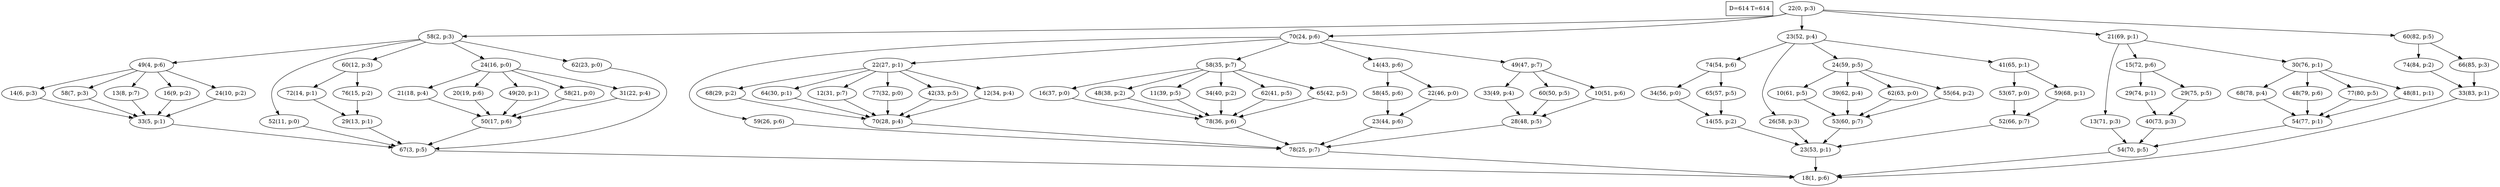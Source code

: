 digraph Task {
i [shape=box, label="D=614 T=614"]; 
0 [label="22(0, p:3)"];
1 [label="18(1, p:6)"];
2 [label="58(2, p:3)"];
3 [label="67(3, p:5)"];
4 [label="49(4, p:6)"];
5 [label="33(5, p:1)"];
6 [label="14(6, p:3)"];
7 [label="58(7, p:3)"];
8 [label="13(8, p:7)"];
9 [label="16(9, p:2)"];
10 [label="24(10, p:2)"];
11 [label="52(11, p:0)"];
12 [label="60(12, p:3)"];
13 [label="29(13, p:1)"];
14 [label="72(14, p:1)"];
15 [label="76(15, p:2)"];
16 [label="24(16, p:0)"];
17 [label="50(17, p:6)"];
18 [label="21(18, p:4)"];
19 [label="20(19, p:6)"];
20 [label="49(20, p:1)"];
21 [label="58(21, p:0)"];
22 [label="31(22, p:4)"];
23 [label="62(23, p:0)"];
24 [label="70(24, p:6)"];
25 [label="78(25, p:7)"];
26 [label="59(26, p:6)"];
27 [label="22(27, p:1)"];
28 [label="70(28, p:4)"];
29 [label="68(29, p:2)"];
30 [label="64(30, p:1)"];
31 [label="12(31, p:7)"];
32 [label="77(32, p:0)"];
33 [label="42(33, p:5)"];
34 [label="12(34, p:4)"];
35 [label="58(35, p:7)"];
36 [label="78(36, p:6)"];
37 [label="16(37, p:0)"];
38 [label="48(38, p:2)"];
39 [label="11(39, p:5)"];
40 [label="34(40, p:2)"];
41 [label="62(41, p:5)"];
42 [label="65(42, p:5)"];
43 [label="14(43, p:6)"];
44 [label="23(44, p:6)"];
45 [label="58(45, p:6)"];
46 [label="22(46, p:0)"];
47 [label="49(47, p:7)"];
48 [label="28(48, p:5)"];
49 [label="33(49, p:4)"];
50 [label="60(50, p:5)"];
51 [label="10(51, p:6)"];
52 [label="23(52, p:4)"];
53 [label="23(53, p:1)"];
54 [label="74(54, p:6)"];
55 [label="14(55, p:2)"];
56 [label="34(56, p:0)"];
57 [label="65(57, p:5)"];
58 [label="26(58, p:3)"];
59 [label="24(59, p:5)"];
60 [label="53(60, p:7)"];
61 [label="10(61, p:5)"];
62 [label="39(62, p:4)"];
63 [label="62(63, p:0)"];
64 [label="55(64, p:2)"];
65 [label="41(65, p:1)"];
66 [label="52(66, p:7)"];
67 [label="53(67, p:0)"];
68 [label="59(68, p:1)"];
69 [label="21(69, p:1)"];
70 [label="54(70, p:5)"];
71 [label="13(71, p:3)"];
72 [label="15(72, p:6)"];
73 [label="40(73, p:3)"];
74 [label="29(74, p:1)"];
75 [label="29(75, p:5)"];
76 [label="30(76, p:1)"];
77 [label="54(77, p:1)"];
78 [label="68(78, p:4)"];
79 [label="48(79, p:6)"];
80 [label="77(80, p:5)"];
81 [label="48(81, p:1)"];
82 [label="60(82, p:5)"];
83 [label="33(83, p:1)"];
84 [label="74(84, p:2)"];
85 [label="66(85, p:3)"];
0 -> 2;
0 -> 24;
0 -> 52;
0 -> 69;
0 -> 82;
2 -> 4;
2 -> 11;
2 -> 12;
2 -> 16;
2 -> 23;
3 -> 1;
4 -> 6;
4 -> 7;
4 -> 8;
4 -> 9;
4 -> 10;
5 -> 3;
6 -> 5;
7 -> 5;
8 -> 5;
9 -> 5;
10 -> 5;
11 -> 3;
12 -> 14;
12 -> 15;
13 -> 3;
14 -> 13;
15 -> 13;
16 -> 18;
16 -> 19;
16 -> 20;
16 -> 21;
16 -> 22;
17 -> 3;
18 -> 17;
19 -> 17;
20 -> 17;
21 -> 17;
22 -> 17;
23 -> 3;
24 -> 26;
24 -> 27;
24 -> 35;
24 -> 43;
24 -> 47;
25 -> 1;
26 -> 25;
27 -> 29;
27 -> 30;
27 -> 31;
27 -> 32;
27 -> 33;
27 -> 34;
28 -> 25;
29 -> 28;
30 -> 28;
31 -> 28;
32 -> 28;
33 -> 28;
34 -> 28;
35 -> 37;
35 -> 38;
35 -> 39;
35 -> 40;
35 -> 41;
35 -> 42;
36 -> 25;
37 -> 36;
38 -> 36;
39 -> 36;
40 -> 36;
41 -> 36;
42 -> 36;
43 -> 45;
43 -> 46;
44 -> 25;
45 -> 44;
46 -> 44;
47 -> 49;
47 -> 50;
47 -> 51;
48 -> 25;
49 -> 48;
50 -> 48;
51 -> 48;
52 -> 54;
52 -> 58;
52 -> 59;
52 -> 65;
53 -> 1;
54 -> 56;
54 -> 57;
55 -> 53;
56 -> 55;
57 -> 55;
58 -> 53;
59 -> 61;
59 -> 62;
59 -> 63;
59 -> 64;
60 -> 53;
61 -> 60;
62 -> 60;
63 -> 60;
64 -> 60;
65 -> 67;
65 -> 68;
66 -> 53;
67 -> 66;
68 -> 66;
69 -> 71;
69 -> 72;
69 -> 76;
70 -> 1;
71 -> 70;
72 -> 74;
72 -> 75;
73 -> 70;
74 -> 73;
75 -> 73;
76 -> 78;
76 -> 79;
76 -> 80;
76 -> 81;
77 -> 70;
78 -> 77;
79 -> 77;
80 -> 77;
81 -> 77;
82 -> 84;
82 -> 85;
83 -> 1;
84 -> 83;
85 -> 83;
}